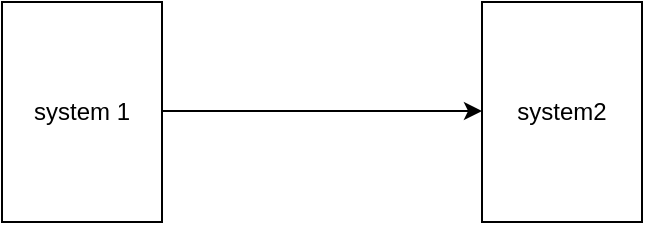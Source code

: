 <mxfile version="15.9.4" type="device"><diagram id="tbuOWbpmHv7FYYTrKwwL" name="Page-1"><mxGraphModel dx="1422" dy="655" grid="1" gridSize="10" guides="1" tooltips="1" connect="1" arrows="1" fold="1" page="1" pageScale="1" pageWidth="827" pageHeight="1169" math="0" shadow="0"><root><mxCell id="0"/><mxCell id="1" parent="0"/><mxCell id="QQka7jZZVOu5gU7wftyP-1" value="system 1" style="rounded=0;whiteSpace=wrap;html=1;" vertex="1" parent="1"><mxGeometry x="220" y="250" width="80" height="110" as="geometry"/></mxCell><mxCell id="QQka7jZZVOu5gU7wftyP-2" value="system2" style="rounded=0;whiteSpace=wrap;html=1;" vertex="1" parent="1"><mxGeometry x="460" y="250" width="80" height="110" as="geometry"/></mxCell><mxCell id="QQka7jZZVOu5gU7wftyP-3" value="" style="endArrow=classic;html=1;rounded=0;endFill=1;" edge="1" parent="1"><mxGeometry width="50" height="50" relative="1" as="geometry"><mxPoint x="300" y="304.5" as="sourcePoint"/><mxPoint x="460" y="304.5" as="targetPoint"/></mxGeometry></mxCell></root></mxGraphModel></diagram></mxfile>